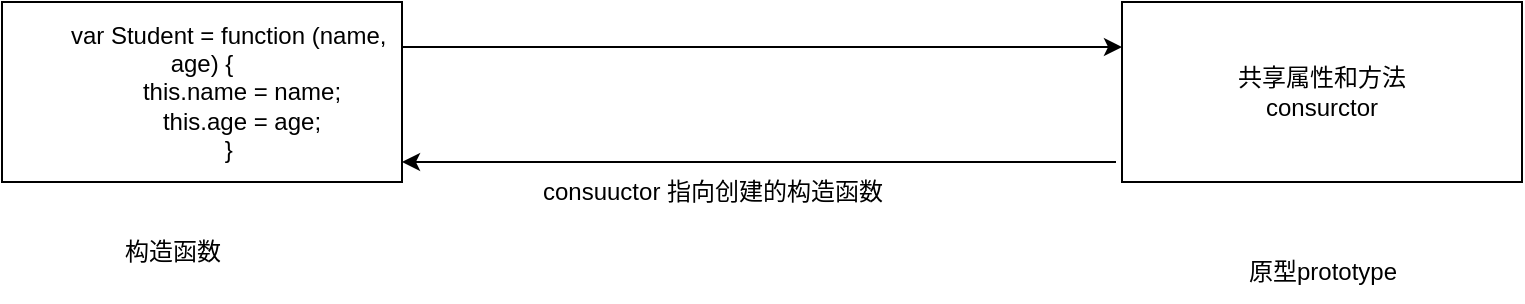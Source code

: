 <mxfile version="26.0.16">
  <diagram name="第 1 页" id="iAgH7PJr7t_K_onx5C6t">
    <mxGraphModel dx="1434" dy="746" grid="1" gridSize="10" guides="1" tooltips="1" connect="1" arrows="1" fold="1" page="1" pageScale="1" pageWidth="827" pageHeight="1169" math="0" shadow="0">
      <root>
        <mxCell id="0" />
        <mxCell id="1" parent="0" />
        <mxCell id="3jE3lUd28to7IyMwfMJX-10" style="edgeStyle=orthogonalEdgeStyle;rounded=0;orthogonalLoop=1;jettySize=auto;html=1;entryX=0;entryY=0.25;entryDx=0;entryDy=0;exitX=1;exitY=0.25;exitDx=0;exitDy=0;" parent="1" source="3jE3lUd28to7IyMwfMJX-1" target="3jE3lUd28to7IyMwfMJX-2" edge="1">
          <mxGeometry relative="1" as="geometry" />
        </mxCell>
        <mxCell id="3jE3lUd28to7IyMwfMJX-1" value="&lt;div&gt;&amp;nbsp; &amp;nbsp; &amp;nbsp; &amp;nbsp; var Student = function (name, age) {&lt;/div&gt;&lt;div&gt;&amp;nbsp; &amp;nbsp; &amp;nbsp; &amp;nbsp; &amp;nbsp; &amp;nbsp; this.name = name;&lt;/div&gt;&lt;div&gt;&amp;nbsp; &amp;nbsp; &amp;nbsp; &amp;nbsp; &amp;nbsp; &amp;nbsp; this.age = age;&lt;/div&gt;&lt;div&gt;&amp;nbsp; &amp;nbsp; &amp;nbsp; &amp;nbsp; }&lt;/div&gt;" style="rounded=0;whiteSpace=wrap;html=1;" parent="1" vertex="1">
          <mxGeometry x="80" y="140" width="200" height="90" as="geometry" />
        </mxCell>
        <mxCell id="3jE3lUd28to7IyMwfMJX-11" style="edgeStyle=orthogonalEdgeStyle;rounded=0;orthogonalLoop=1;jettySize=auto;html=1;entryX=1;entryY=0.5;entryDx=0;entryDy=0;exitX=-0.015;exitY=0.889;exitDx=0;exitDy=0;exitPerimeter=0;" parent="1" edge="1" source="3jE3lUd28to7IyMwfMJX-2">
          <mxGeometry relative="1" as="geometry">
            <mxPoint x="414" y="220" as="sourcePoint" />
            <mxPoint x="280" y="220" as="targetPoint" />
          </mxGeometry>
        </mxCell>
        <mxCell id="3jE3lUd28to7IyMwfMJX-2" value="共享属性和方法&lt;div&gt;consurctor&lt;/div&gt;" style="rounded=0;whiteSpace=wrap;html=1;" parent="1" vertex="1">
          <mxGeometry x="640" y="140" width="200" height="90" as="geometry" />
        </mxCell>
        <mxCell id="3jE3lUd28to7IyMwfMJX-8" value="构造函数" style="text;html=1;align=center;verticalAlign=middle;resizable=0;points=[];autosize=1;strokeColor=none;fillColor=none;" parent="1" vertex="1">
          <mxGeometry x="130" y="250" width="70" height="30" as="geometry" />
        </mxCell>
        <mxCell id="3jE3lUd28to7IyMwfMJX-9" value="原型prototype" style="text;html=1;align=center;verticalAlign=middle;resizable=0;points=[];autosize=1;strokeColor=none;fillColor=none;" parent="1" vertex="1">
          <mxGeometry x="690" y="260" width="100" height="30" as="geometry" />
        </mxCell>
        <mxCell id="NYypjmT_F04jtu1wNDI8-2" value="consuuctor 指向创建的构造函数" style="text;html=1;align=center;verticalAlign=middle;resizable=0;points=[];autosize=1;strokeColor=none;fillColor=none;" vertex="1" parent="1">
          <mxGeometry x="340" y="220" width="190" height="30" as="geometry" />
        </mxCell>
      </root>
    </mxGraphModel>
  </diagram>
</mxfile>
